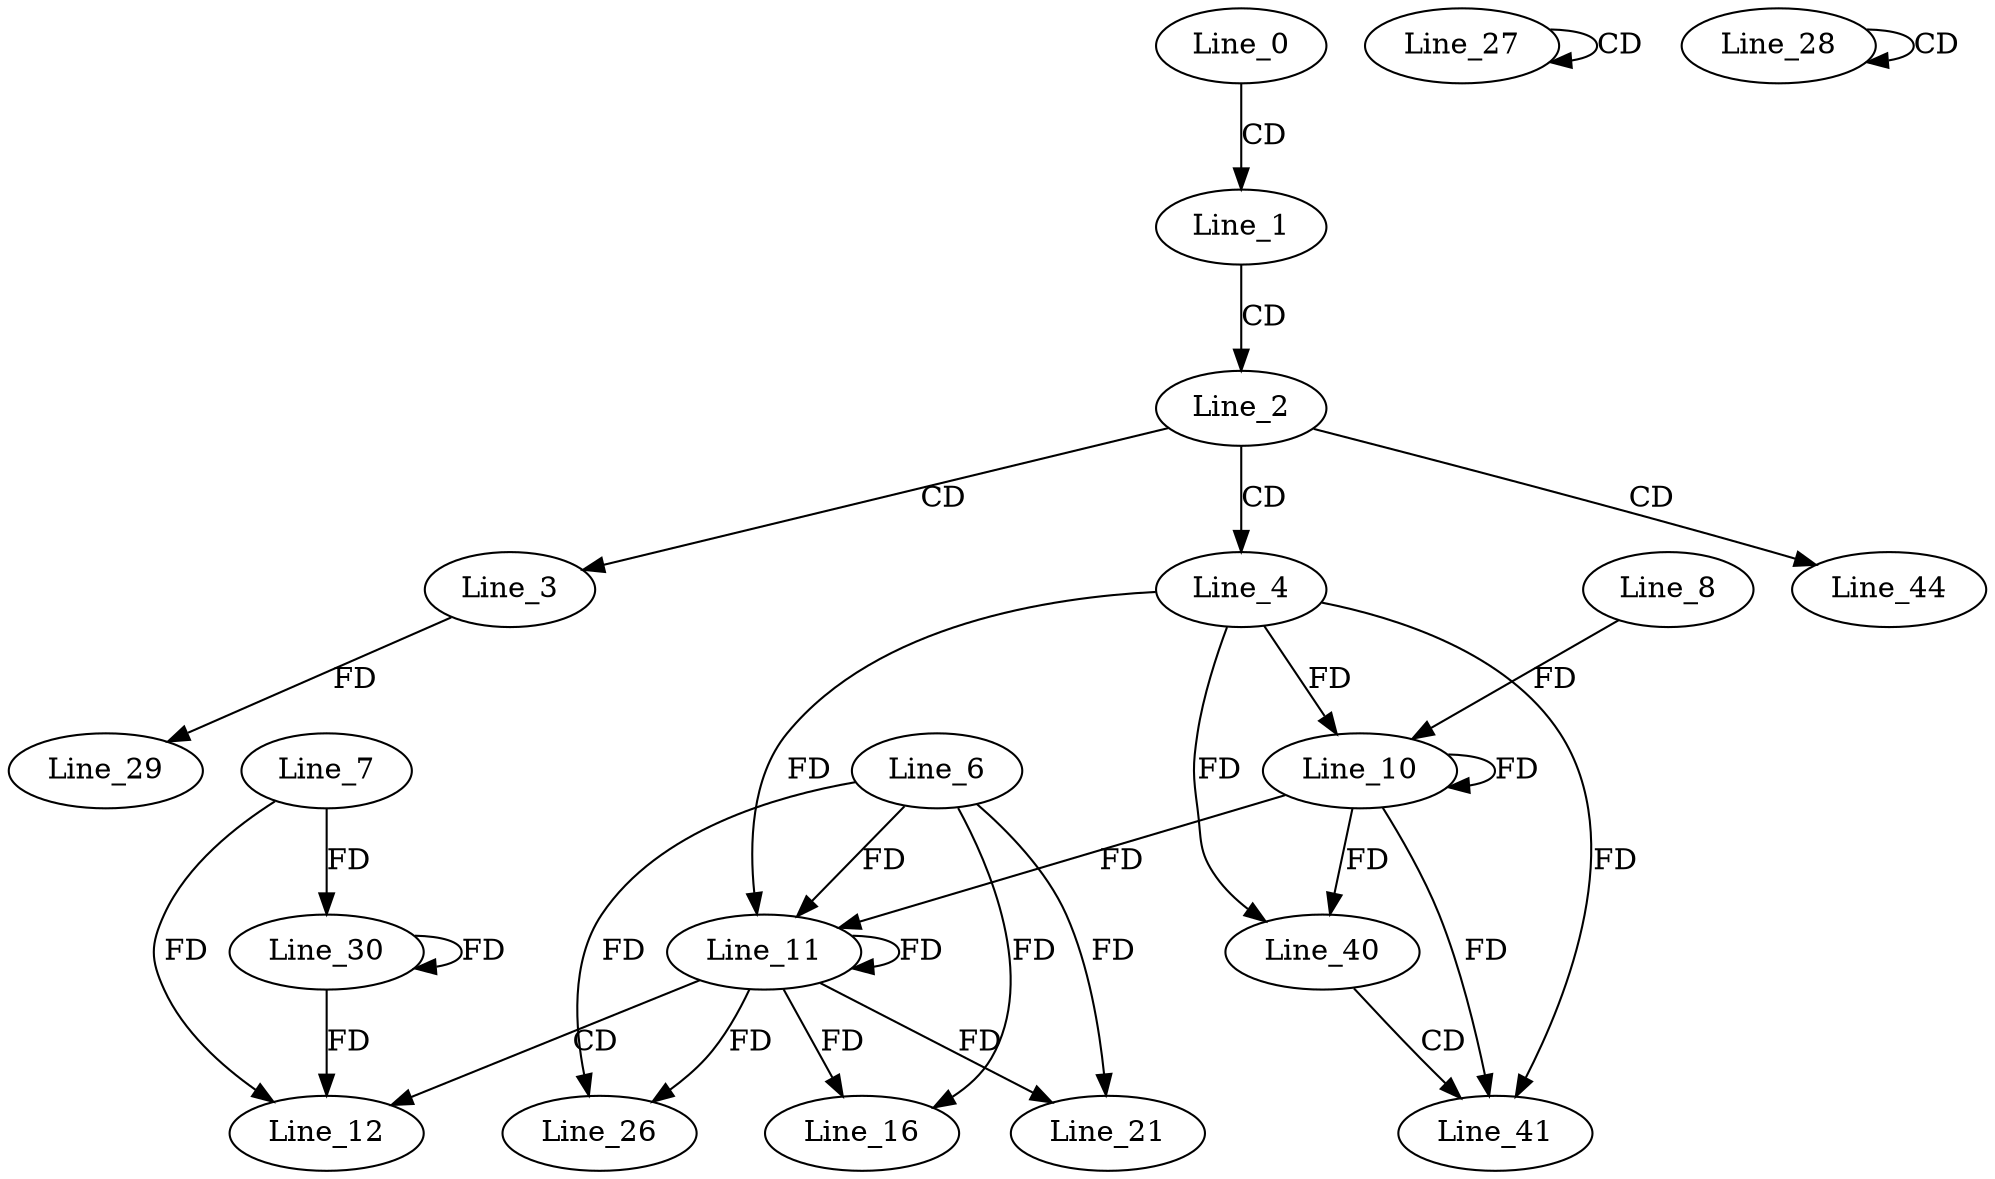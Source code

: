 digraph G {
  Line_0;
  Line_1;
  Line_2;
  Line_3;
  Line_4;
  Line_10;
  Line_8;
  Line_10;
  Line_11;
  Line_6;
  Line_11;
  Line_11;
  Line_12;
  Line_7;
  Line_16;
  Line_21;
  Line_26;
  Line_27;
  Line_27;
  Line_28;
  Line_28;
  Line_29;
  Line_30;
  Line_40;
  Line_41;
  Line_44;
  Line_0 -> Line_1 [ label="CD" ];
  Line_1 -> Line_2 [ label="CD" ];
  Line_2 -> Line_3 [ label="CD" ];
  Line_2 -> Line_4 [ label="CD" ];
  Line_4 -> Line_10 [ label="FD" ];
  Line_10 -> Line_10 [ label="FD" ];
  Line_8 -> Line_10 [ label="FD" ];
  Line_11 -> Line_11 [ label="FD" ];
  Line_6 -> Line_11 [ label="FD" ];
  Line_4 -> Line_11 [ label="FD" ];
  Line_10 -> Line_11 [ label="FD" ];
  Line_11 -> Line_12 [ label="CD" ];
  Line_7 -> Line_12 [ label="FD" ];
  Line_11 -> Line_16 [ label="FD" ];
  Line_6 -> Line_16 [ label="FD" ];
  Line_11 -> Line_21 [ label="FD" ];
  Line_6 -> Line_21 [ label="FD" ];
  Line_11 -> Line_26 [ label="FD" ];
  Line_6 -> Line_26 [ label="FD" ];
  Line_27 -> Line_27 [ label="CD" ];
  Line_28 -> Line_28 [ label="CD" ];
  Line_3 -> Line_29 [ label="FD" ];
  Line_30 -> Line_30 [ label="FD" ];
  Line_7 -> Line_30 [ label="FD" ];
  Line_4 -> Line_40 [ label="FD" ];
  Line_10 -> Line_40 [ label="FD" ];
  Line_40 -> Line_41 [ label="CD" ];
  Line_4 -> Line_41 [ label="FD" ];
  Line_10 -> Line_41 [ label="FD" ];
  Line_2 -> Line_44 [ label="CD" ];
  Line_30 -> Line_12 [ label="FD" ];
}
